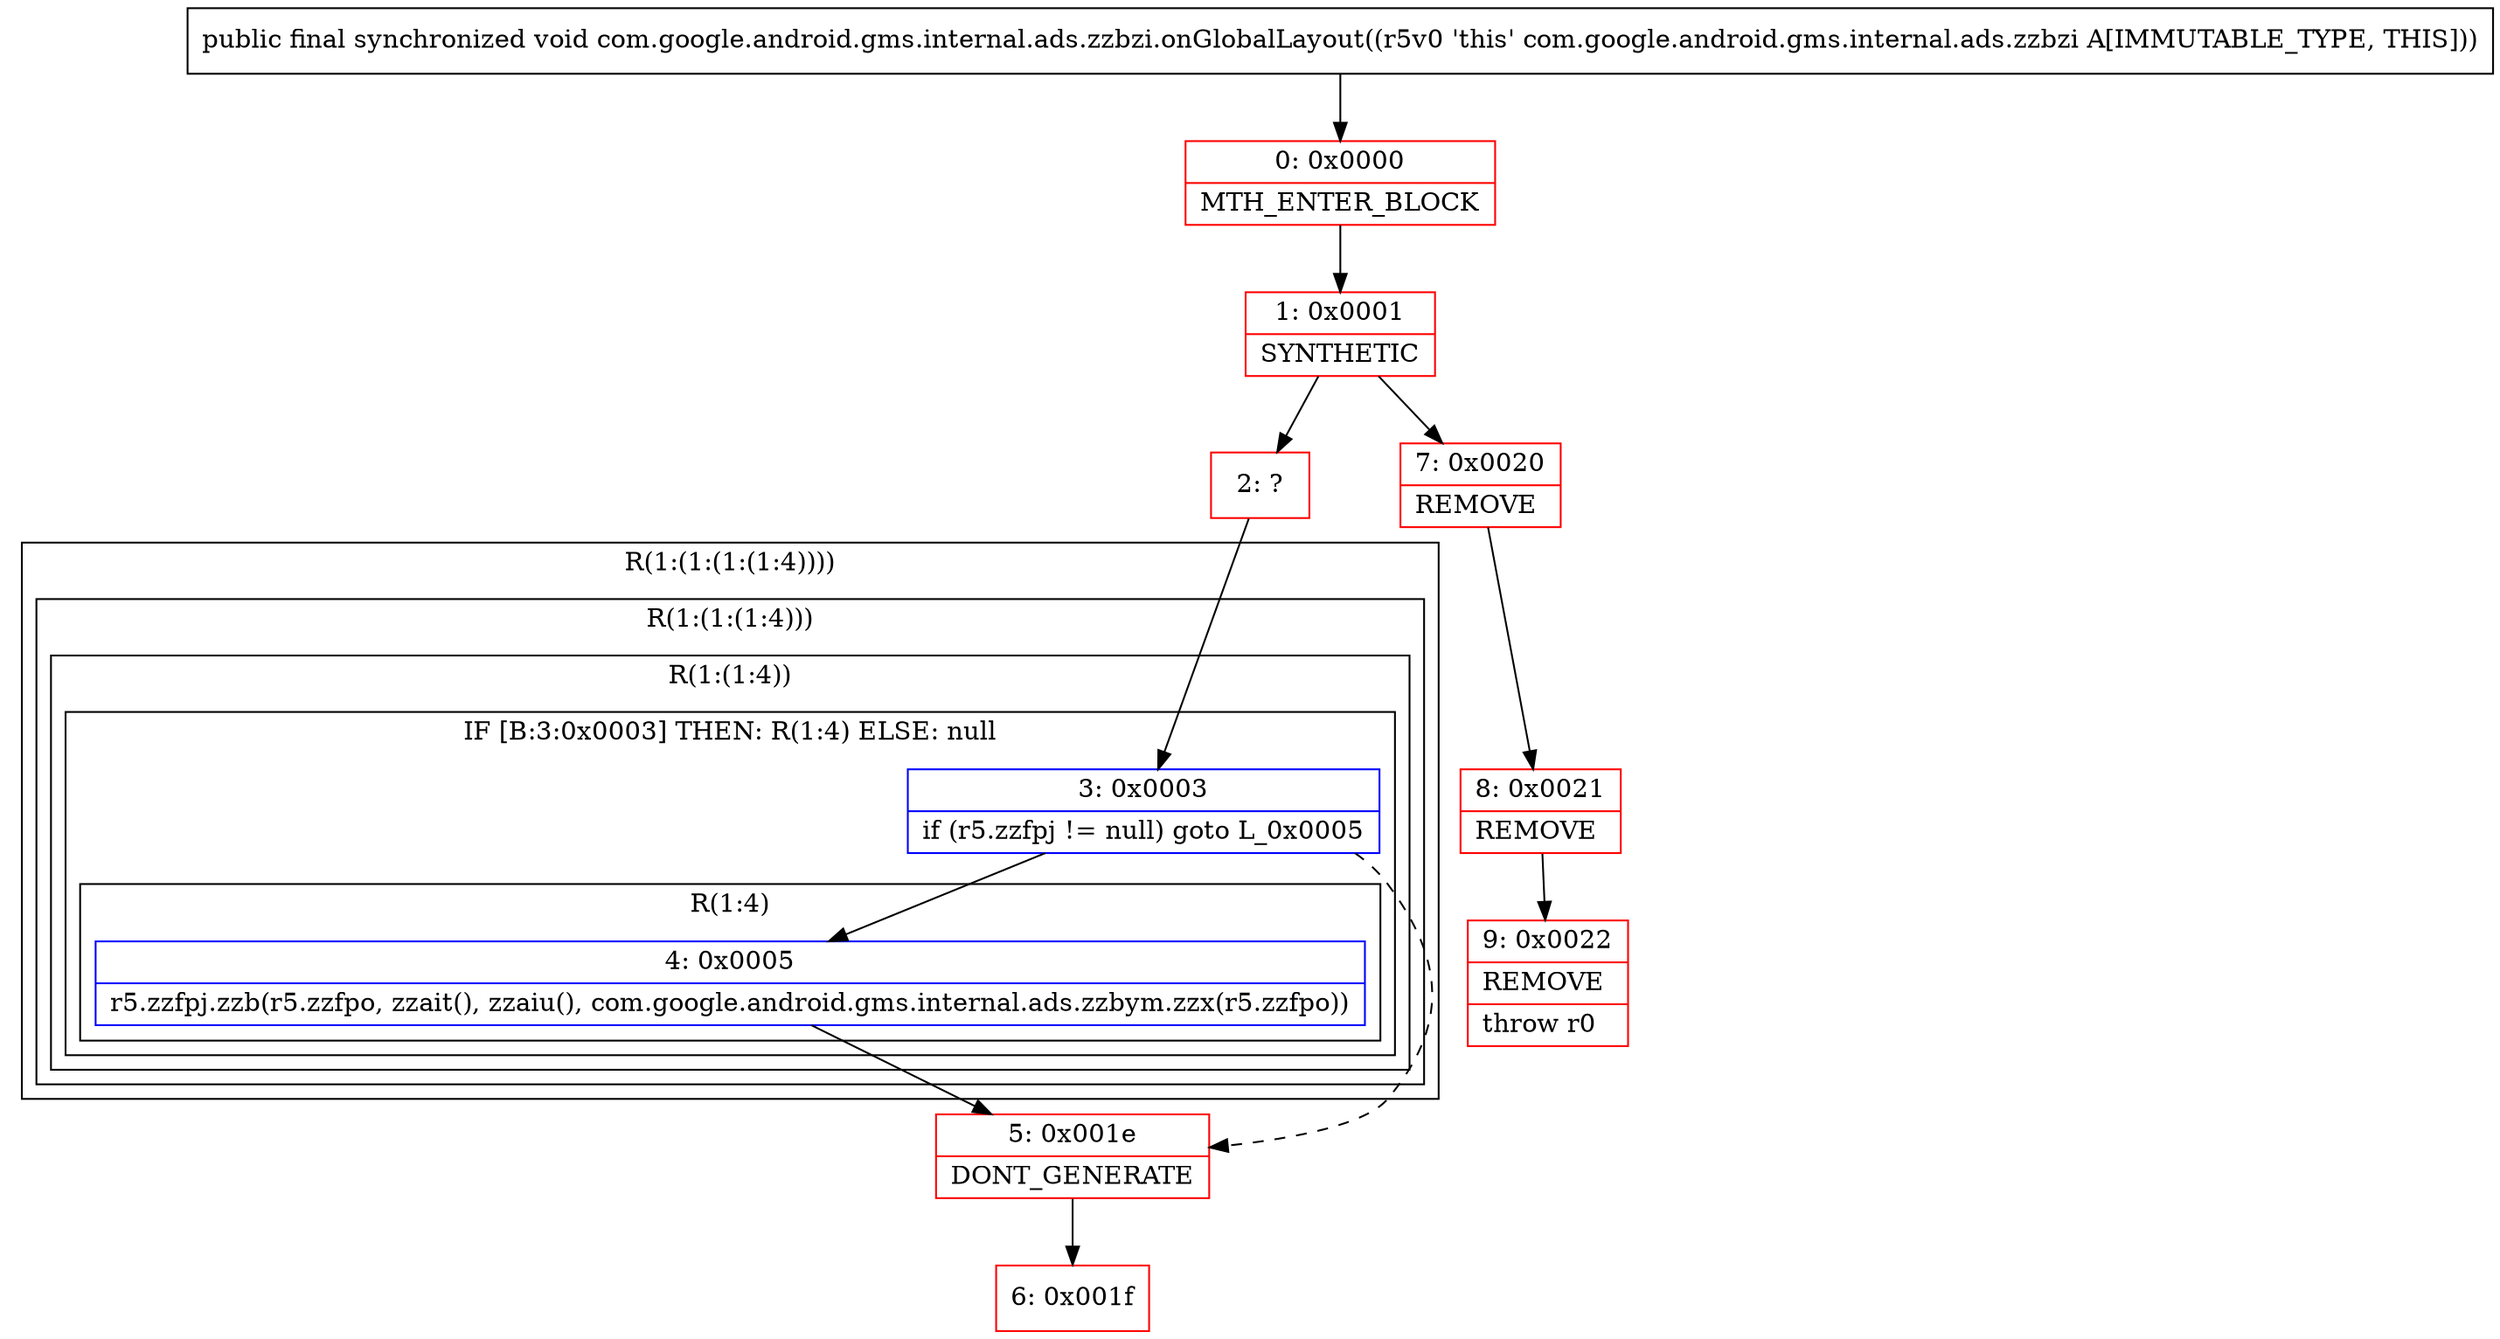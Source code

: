 digraph "CFG forcom.google.android.gms.internal.ads.zzbzi.onGlobalLayout()V" {
subgraph cluster_Region_2021782394 {
label = "R(1:(1:(1:(1:4))))";
node [shape=record,color=blue];
subgraph cluster_Region_882180451 {
label = "R(1:(1:(1:4)))";
node [shape=record,color=blue];
subgraph cluster_Region_62210719 {
label = "R(1:(1:4))";
node [shape=record,color=blue];
subgraph cluster_IfRegion_906817887 {
label = "IF [B:3:0x0003] THEN: R(1:4) ELSE: null";
node [shape=record,color=blue];
Node_3 [shape=record,label="{3\:\ 0x0003|if (r5.zzfpj != null) goto L_0x0005\l}"];
subgraph cluster_Region_1096928967 {
label = "R(1:4)";
node [shape=record,color=blue];
Node_4 [shape=record,label="{4\:\ 0x0005|r5.zzfpj.zzb(r5.zzfpo, zzait(), zzaiu(), com.google.android.gms.internal.ads.zzbym.zzx(r5.zzfpo))\l}"];
}
}
}
}
}
Node_0 [shape=record,color=red,label="{0\:\ 0x0000|MTH_ENTER_BLOCK\l}"];
Node_1 [shape=record,color=red,label="{1\:\ 0x0001|SYNTHETIC\l}"];
Node_2 [shape=record,color=red,label="{2\:\ ?}"];
Node_5 [shape=record,color=red,label="{5\:\ 0x001e|DONT_GENERATE\l}"];
Node_6 [shape=record,color=red,label="{6\:\ 0x001f}"];
Node_7 [shape=record,color=red,label="{7\:\ 0x0020|REMOVE\l}"];
Node_8 [shape=record,color=red,label="{8\:\ 0x0021|REMOVE\l}"];
Node_9 [shape=record,color=red,label="{9\:\ 0x0022|REMOVE\l|throw r0\l}"];
MethodNode[shape=record,label="{public final synchronized void com.google.android.gms.internal.ads.zzbzi.onGlobalLayout((r5v0 'this' com.google.android.gms.internal.ads.zzbzi A[IMMUTABLE_TYPE, THIS])) }"];
MethodNode -> Node_0;
Node_3 -> Node_4;
Node_3 -> Node_5[style=dashed];
Node_4 -> Node_5;
Node_0 -> Node_1;
Node_1 -> Node_2;
Node_1 -> Node_7;
Node_2 -> Node_3;
Node_5 -> Node_6;
Node_7 -> Node_8;
Node_8 -> Node_9;
}

